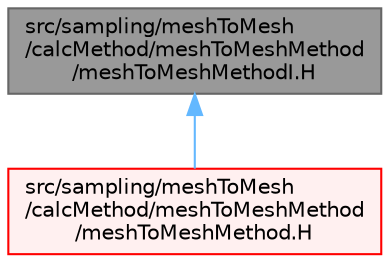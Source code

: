 digraph "src/sampling/meshToMesh/calcMethod/meshToMeshMethod/meshToMeshMethodI.H"
{
 // LATEX_PDF_SIZE
  bgcolor="transparent";
  edge [fontname=Helvetica,fontsize=10,labelfontname=Helvetica,labelfontsize=10];
  node [fontname=Helvetica,fontsize=10,shape=box,height=0.2,width=0.4];
  Node1 [id="Node000001",label="src/sampling/meshToMesh\l/calcMethod/meshToMeshMethod\l/meshToMeshMethodI.H",height=0.2,width=0.4,color="gray40", fillcolor="grey60", style="filled", fontcolor="black",tooltip=" "];
  Node1 -> Node2 [id="edge1_Node000001_Node000002",dir="back",color="steelblue1",style="solid",tooltip=" "];
  Node2 [id="Node000002",label="src/sampling/meshToMesh\l/calcMethod/meshToMeshMethod\l/meshToMeshMethod.H",height=0.2,width=0.4,color="red", fillcolor="#FFF0F0", style="filled",URL="$meshToMeshMethod_8H.html",tooltip=" "];
}
